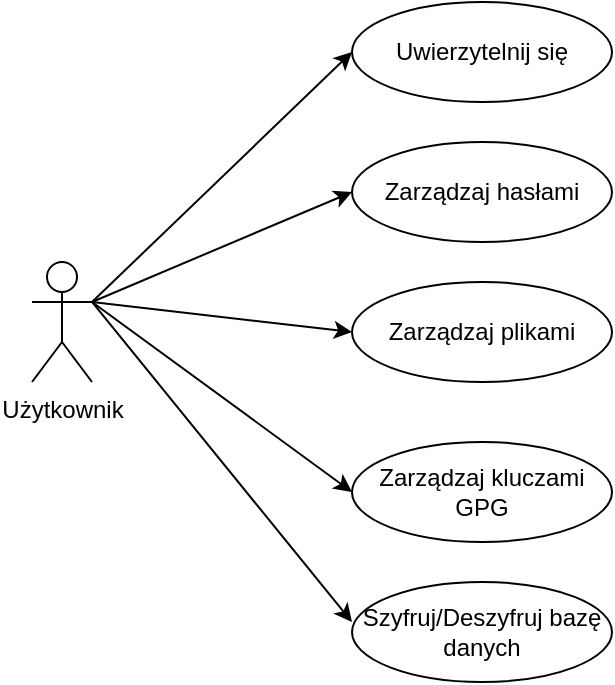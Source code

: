 <mxfile version="28.2.5">
  <diagram name="Page-1" id="3K_Ss0jW4L3a281K4lC9">
    <mxGraphModel dx="1425" dy="784" grid="1" gridSize="10" guides="1" tooltips="1" connect="1" arrows="1" fold="1" page="1" pageScale="1" pageWidth="827" pageHeight="1169" math="0" shadow="0">
      <root>
        <mxCell id="0" />
        <mxCell id="1" parent="0" />
        <mxCell id="DnGLQVR7Awy1vxhVKIaK-1" value="Użytkownik" style="shape=umlActor;verticalLabelPosition=bottom;verticalAlign=top;html=1;outlineConnect=0;" parent="1" vertex="1">
          <mxGeometry x="70" y="320" width="30" height="60" as="geometry" />
        </mxCell>
        <mxCell id="2tPmFO7gV65H-qfgYlJl-5" value="Zarządzaj hasłami" style="ellipse;whiteSpace=wrap;html=1;" vertex="1" parent="1">
          <mxGeometry x="230" y="260" width="130" height="50" as="geometry" />
        </mxCell>
        <mxCell id="2tPmFO7gV65H-qfgYlJl-6" value="Uwierzytelnij się" style="ellipse;whiteSpace=wrap;html=1;" vertex="1" parent="1">
          <mxGeometry x="230" y="190" width="130" height="50" as="geometry" />
        </mxCell>
        <mxCell id="2tPmFO7gV65H-qfgYlJl-7" value="Zarządzaj plikami&lt;span style=&quot;color: rgba(0, 0, 0, 0); font-family: monospace; font-size: 0px; text-align: start; text-wrap-mode: nowrap;&quot;&gt;%3CmxGraphModel%3E%3Croot%3E%3CmxCell%20id%3D%220%22%2F%3E%3CmxCell%20id%3D%221%22%20parent%3D%220%22%2F%3E%3CmxCell%20id%3D%222%22%20value%3D%22Zarz%C4%85dzaj%20has%C5%82ami%22%20style%3D%22ellipse%3BwhiteSpace%3Dwrap%3Bhtml%3D1%3B%22%20vertex%3D%221%22%20parent%3D%221%22%3E%3CmxGeometry%20x%3D%22230%22%20y%3D%22320%22%20width%3D%22130%22%20height%3D%2250%22%20as%3D%22geometry%22%2F%3E%3C%2FmxCell%3E%3C%2Froot%3E%3C%2FmxGraphModel%3E&lt;/span&gt;" style="ellipse;whiteSpace=wrap;html=1;" vertex="1" parent="1">
          <mxGeometry x="230" y="330" width="130" height="50" as="geometry" />
        </mxCell>
        <mxCell id="2tPmFO7gV65H-qfgYlJl-8" value="Zarządzaj kluczami GPG" style="ellipse;whiteSpace=wrap;html=1;" vertex="1" parent="1">
          <mxGeometry x="230" y="410" width="130" height="50" as="geometry" />
        </mxCell>
        <mxCell id="2tPmFO7gV65H-qfgYlJl-9" value="Szyfruj/Deszyfruj bazę danych" style="ellipse;whiteSpace=wrap;html=1;" vertex="1" parent="1">
          <mxGeometry x="230" y="480" width="130" height="50" as="geometry" />
        </mxCell>
        <mxCell id="2tPmFO7gV65H-qfgYlJl-14" value="" style="endArrow=classic;html=1;rounded=0;entryX=0;entryY=0.5;entryDx=0;entryDy=0;" edge="1" parent="1" target="2tPmFO7gV65H-qfgYlJl-6">
          <mxGeometry width="50" height="50" relative="1" as="geometry">
            <mxPoint x="100" y="340" as="sourcePoint" />
            <mxPoint x="150" y="290" as="targetPoint" />
          </mxGeometry>
        </mxCell>
        <mxCell id="2tPmFO7gV65H-qfgYlJl-15" value="" style="endArrow=classic;html=1;rounded=0;exitX=1;exitY=0.333;exitDx=0;exitDy=0;exitPerimeter=0;entryX=0;entryY=0.5;entryDx=0;entryDy=0;" edge="1" parent="1" source="DnGLQVR7Awy1vxhVKIaK-1" target="2tPmFO7gV65H-qfgYlJl-5">
          <mxGeometry width="50" height="50" relative="1" as="geometry">
            <mxPoint x="620" y="460" as="sourcePoint" />
            <mxPoint x="670" y="410" as="targetPoint" />
          </mxGeometry>
        </mxCell>
        <mxCell id="2tPmFO7gV65H-qfgYlJl-16" value="" style="endArrow=classic;html=1;rounded=0;exitX=1;exitY=0.333;exitDx=0;exitDy=0;exitPerimeter=0;entryX=0;entryY=0.5;entryDx=0;entryDy=0;" edge="1" parent="1" source="DnGLQVR7Awy1vxhVKIaK-1" target="2tPmFO7gV65H-qfgYlJl-7">
          <mxGeometry width="50" height="50" relative="1" as="geometry">
            <mxPoint x="620" y="460" as="sourcePoint" />
            <mxPoint x="670" y="410" as="targetPoint" />
          </mxGeometry>
        </mxCell>
        <mxCell id="2tPmFO7gV65H-qfgYlJl-17" value="" style="endArrow=classic;html=1;rounded=0;exitX=1;exitY=0.333;exitDx=0;exitDy=0;exitPerimeter=0;entryX=0;entryY=0.5;entryDx=0;entryDy=0;" edge="1" parent="1" source="DnGLQVR7Awy1vxhVKIaK-1" target="2tPmFO7gV65H-qfgYlJl-8">
          <mxGeometry width="50" height="50" relative="1" as="geometry">
            <mxPoint x="620" y="460" as="sourcePoint" />
            <mxPoint x="670" y="410" as="targetPoint" />
          </mxGeometry>
        </mxCell>
        <mxCell id="2tPmFO7gV65H-qfgYlJl-18" value="" style="endArrow=classic;html=1;rounded=0;exitX=1;exitY=0.333;exitDx=0;exitDy=0;exitPerimeter=0;entryX=0;entryY=0.4;entryDx=0;entryDy=0;entryPerimeter=0;" edge="1" parent="1" source="DnGLQVR7Awy1vxhVKIaK-1" target="2tPmFO7gV65H-qfgYlJl-9">
          <mxGeometry width="50" height="50" relative="1" as="geometry">
            <mxPoint x="620" y="460" as="sourcePoint" />
            <mxPoint x="670" y="410" as="targetPoint" />
          </mxGeometry>
        </mxCell>
      </root>
    </mxGraphModel>
  </diagram>
</mxfile>
